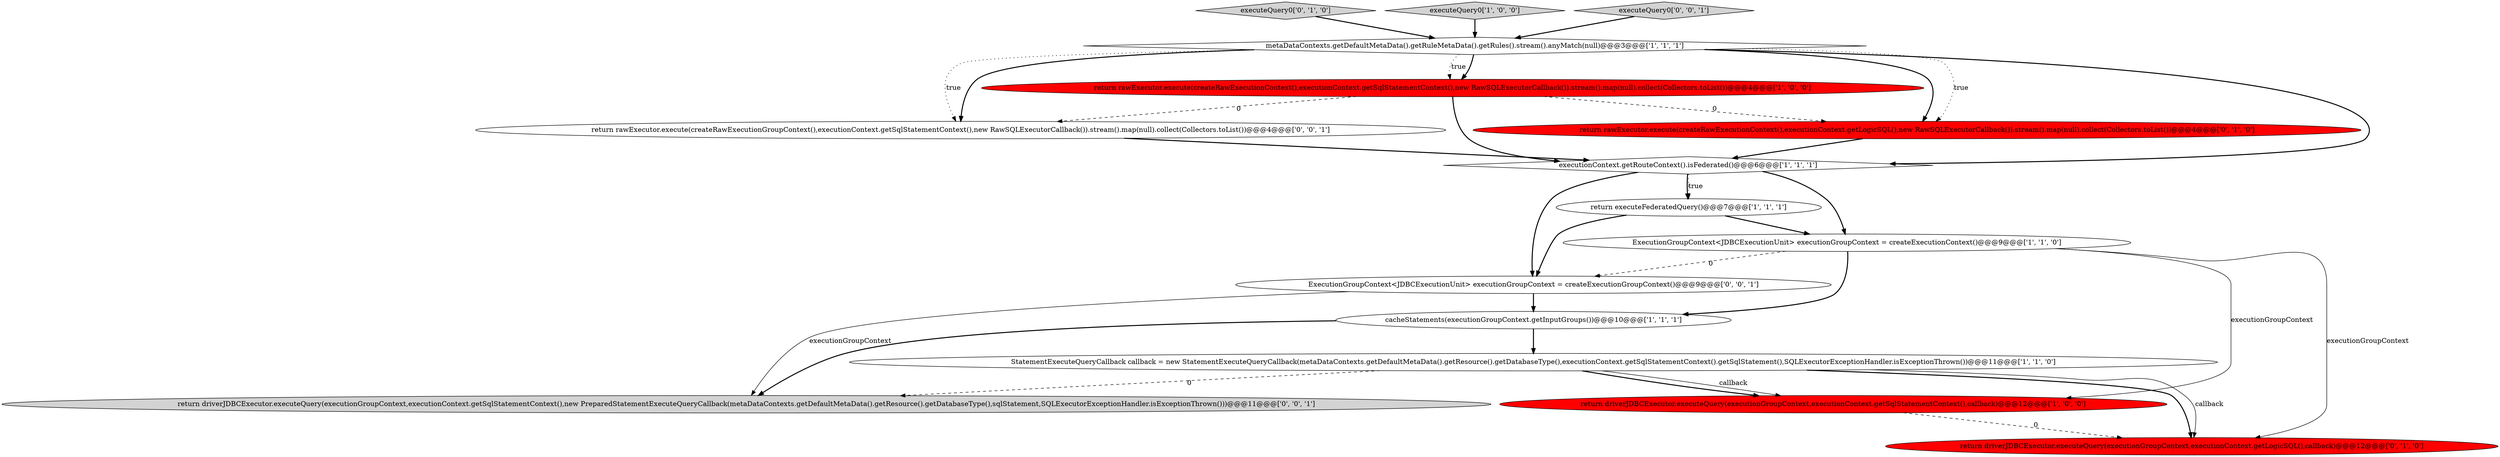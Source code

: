 digraph {
10 [style = filled, label = "executeQuery0['0', '1', '0']", fillcolor = lightgray, shape = diamond image = "AAA0AAABBB2BBB"];
13 [style = filled, label = "return rawExecutor.execute(createRawExecutionGroupContext(),executionContext.getSqlStatementContext(),new RawSQLExecutorCallback()).stream().map(null).collect(Collectors.toList())@@@4@@@['0', '0', '1']", fillcolor = white, shape = ellipse image = "AAA0AAABBB3BBB"];
15 [style = filled, label = "return driverJDBCExecutor.executeQuery(executionGroupContext,executionContext.getSqlStatementContext(),new PreparedStatementExecuteQueryCallback(metaDataContexts.getDefaultMetaData().getResource().getDatabaseType(),sqlStatement,SQLExecutorExceptionHandler.isExceptionThrown()))@@@11@@@['0', '0', '1']", fillcolor = lightgray, shape = ellipse image = "AAA0AAABBB3BBB"];
5 [style = filled, label = "executeQuery0['1', '0', '0']", fillcolor = lightgray, shape = diamond image = "AAA0AAABBB1BBB"];
2 [style = filled, label = "executionContext.getRouteContext().isFederated()@@@6@@@['1', '1', '1']", fillcolor = white, shape = diamond image = "AAA0AAABBB1BBB"];
4 [style = filled, label = "StatementExecuteQueryCallback callback = new StatementExecuteQueryCallback(metaDataContexts.getDefaultMetaData().getResource().getDatabaseType(),executionContext.getSqlStatementContext().getSqlStatement(),SQLExecutorExceptionHandler.isExceptionThrown())@@@11@@@['1', '1', '0']", fillcolor = white, shape = ellipse image = "AAA0AAABBB1BBB"];
3 [style = filled, label = "return rawExecutor.execute(createRawExecutionContext(),executionContext.getSqlStatementContext(),new RawSQLExecutorCallback()).stream().map(null).collect(Collectors.toList())@@@4@@@['1', '0', '0']", fillcolor = red, shape = ellipse image = "AAA1AAABBB1BBB"];
14 [style = filled, label = "executeQuery0['0', '0', '1']", fillcolor = lightgray, shape = diamond image = "AAA0AAABBB3BBB"];
7 [style = filled, label = "ExecutionGroupContext<JDBCExecutionUnit> executionGroupContext = createExecutionContext()@@@9@@@['1', '1', '0']", fillcolor = white, shape = ellipse image = "AAA0AAABBB1BBB"];
11 [style = filled, label = "return rawExecutor.execute(createRawExecutionContext(),executionContext.getLogicSQL(),new RawSQLExecutorCallback()).stream().map(null).collect(Collectors.toList())@@@4@@@['0', '1', '0']", fillcolor = red, shape = ellipse image = "AAA1AAABBB2BBB"];
6 [style = filled, label = "return driverJDBCExecutor.executeQuery(executionGroupContext,executionContext.getSqlStatementContext(),callback)@@@12@@@['1', '0', '0']", fillcolor = red, shape = ellipse image = "AAA1AAABBB1BBB"];
8 [style = filled, label = "metaDataContexts.getDefaultMetaData().getRuleMetaData().getRules().stream().anyMatch(null)@@@3@@@['1', '1', '1']", fillcolor = white, shape = diamond image = "AAA0AAABBB1BBB"];
9 [style = filled, label = "return driverJDBCExecutor.executeQuery(executionGroupContext,executionContext.getLogicSQL(),callback)@@@12@@@['0', '1', '0']", fillcolor = red, shape = ellipse image = "AAA1AAABBB2BBB"];
0 [style = filled, label = "return executeFederatedQuery()@@@7@@@['1', '1', '1']", fillcolor = white, shape = ellipse image = "AAA0AAABBB1BBB"];
1 [style = filled, label = "cacheStatements(executionGroupContext.getInputGroups())@@@10@@@['1', '1', '1']", fillcolor = white, shape = ellipse image = "AAA0AAABBB1BBB"];
12 [style = filled, label = "ExecutionGroupContext<JDBCExecutionUnit> executionGroupContext = createExecutionGroupContext()@@@9@@@['0', '0', '1']", fillcolor = white, shape = ellipse image = "AAA0AAABBB3BBB"];
4->9 [style = bold, label=""];
5->8 [style = bold, label=""];
1->4 [style = bold, label=""];
7->9 [style = solid, label="executionGroupContext"];
2->0 [style = dotted, label="true"];
7->1 [style = bold, label=""];
4->6 [style = bold, label=""];
1->15 [style = bold, label=""];
0->12 [style = bold, label=""];
8->3 [style = bold, label=""];
6->9 [style = dashed, label="0"];
4->6 [style = solid, label="callback"];
12->15 [style = solid, label="executionGroupContext"];
3->13 [style = dashed, label="0"];
12->1 [style = bold, label=""];
11->2 [style = bold, label=""];
8->3 [style = dotted, label="true"];
2->12 [style = bold, label=""];
0->7 [style = bold, label=""];
2->0 [style = bold, label=""];
3->2 [style = bold, label=""];
8->2 [style = bold, label=""];
10->8 [style = bold, label=""];
4->15 [style = dashed, label="0"];
7->6 [style = solid, label="executionGroupContext"];
4->9 [style = solid, label="callback"];
7->12 [style = dashed, label="0"];
8->11 [style = dotted, label="true"];
14->8 [style = bold, label=""];
8->13 [style = dotted, label="true"];
2->7 [style = bold, label=""];
8->11 [style = bold, label=""];
3->11 [style = dashed, label="0"];
8->13 [style = bold, label=""];
13->2 [style = bold, label=""];
}
